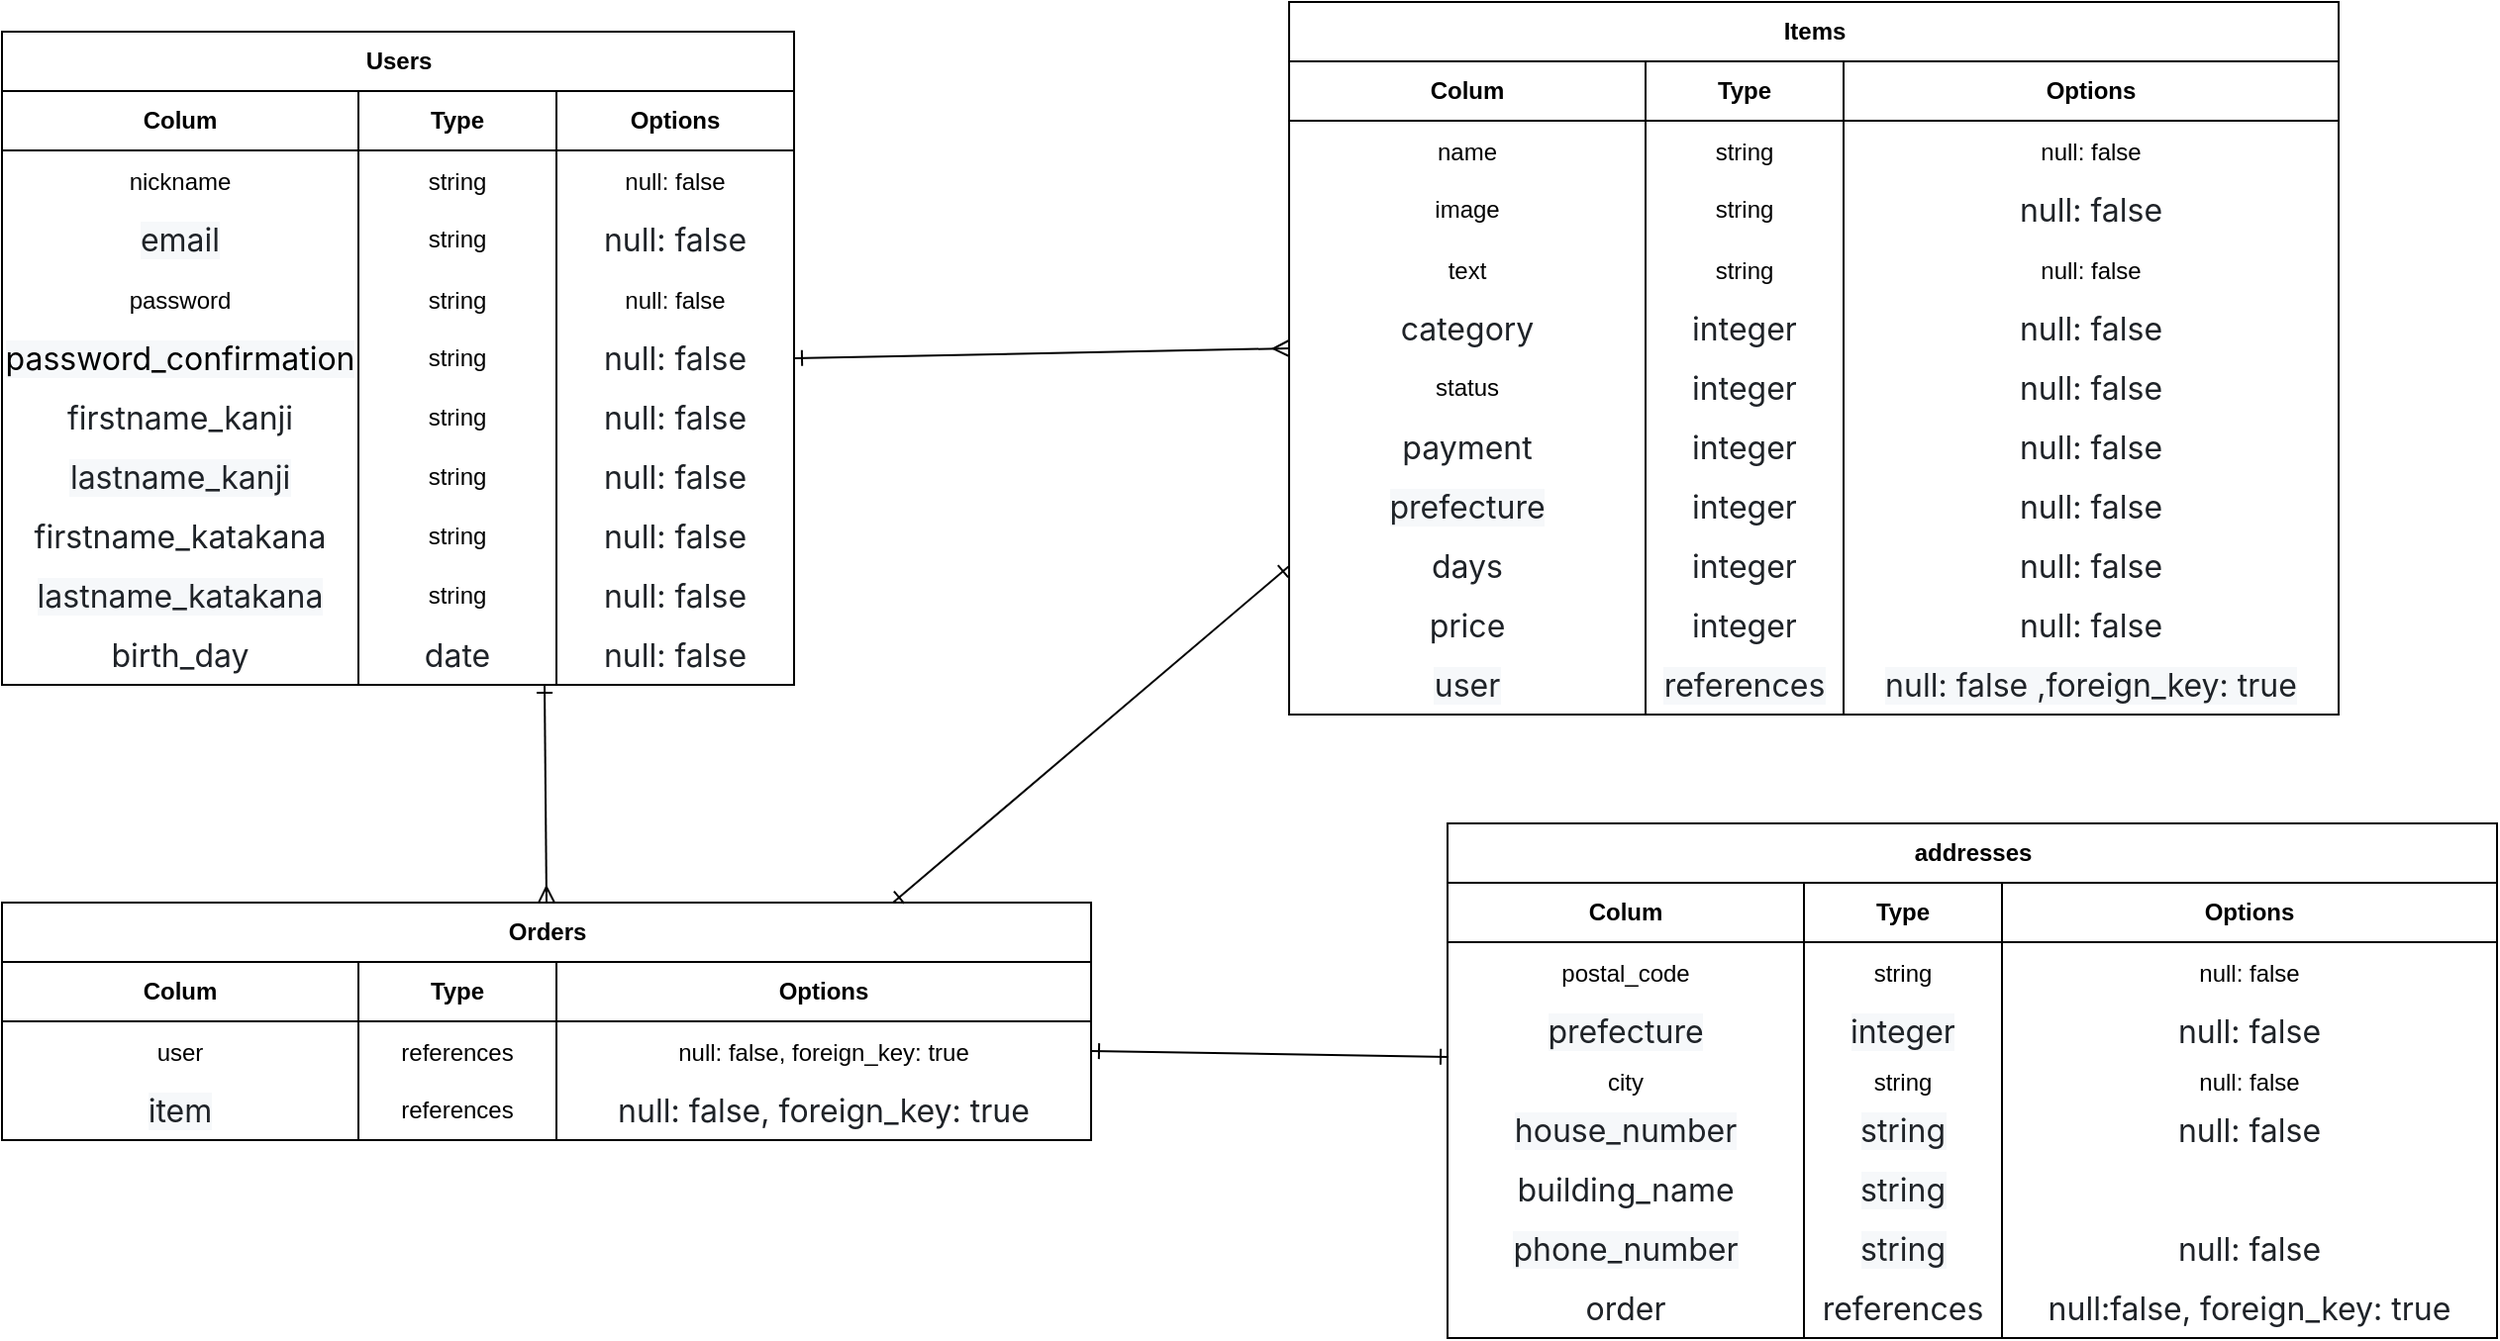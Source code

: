 <mxfile>
    <diagram id="Z1D1iuLMCV12i7JWYBGa" name="ページ1">
        <mxGraphModel dx="1209" dy="1080" grid="1" gridSize="10" guides="1" tooltips="1" connect="1" arrows="1" fold="1" page="1" pageScale="1" pageWidth="827" pageHeight="1169" math="0" shadow="0">
            <root>
                <mxCell id="0"/>
                <mxCell id="1" parent="0"/>
                <mxCell id="24" value="Items" style="shape=table;startSize=30;container=1;collapsible=1;childLayout=tableLayout;fixedRows=1;rowLines=0;fontStyle=1;align=center;resizeLast=1;html=1;" vertex="1" parent="1">
                    <mxGeometry x="700" y="45" width="530" height="360" as="geometry"/>
                </mxCell>
                <mxCell id="25" value="" style="shape=tableRow;horizontal=0;startSize=0;swimlaneHead=0;swimlaneBody=0;fillColor=none;collapsible=0;dropTarget=0;points=[[0,0.5],[1,0.5]];portConstraint=eastwest;top=0;left=0;right=0;bottom=1;" vertex="1" parent="24">
                    <mxGeometry y="30" width="530" height="30" as="geometry"/>
                </mxCell>
                <mxCell id="105" value="Colum" style="shape=partialRectangle;connectable=0;fillColor=none;top=0;left=0;bottom=0;right=0;fontStyle=1;overflow=hidden;whiteSpace=wrap;html=1;" vertex="1" parent="25">
                    <mxGeometry width="180" height="30" as="geometry">
                        <mxRectangle width="180" height="30" as="alternateBounds"/>
                    </mxGeometry>
                </mxCell>
                <mxCell id="68" value="Type" style="shape=partialRectangle;connectable=0;fillColor=none;top=0;left=0;bottom=0;right=0;fontStyle=1;overflow=hidden;whiteSpace=wrap;html=1;" vertex="1" parent="25">
                    <mxGeometry x="180" width="100" height="30" as="geometry">
                        <mxRectangle width="100" height="30" as="alternateBounds"/>
                    </mxGeometry>
                </mxCell>
                <mxCell id="26" value="Options" style="shape=partialRectangle;connectable=0;fillColor=none;top=0;left=0;bottom=0;right=0;fontStyle=1;overflow=hidden;whiteSpace=wrap;html=1;" vertex="1" parent="25">
                    <mxGeometry x="280" width="250" height="30" as="geometry">
                        <mxRectangle width="250" height="30" as="alternateBounds"/>
                    </mxGeometry>
                </mxCell>
                <mxCell id="57" value="" style="shape=tableRow;horizontal=0;startSize=0;swimlaneHead=0;swimlaneBody=0;fillColor=none;collapsible=0;dropTarget=0;points=[[0,0.5],[1,0.5]];portConstraint=eastwest;top=0;left=0;right=0;bottom=0;" vertex="1" parent="24">
                    <mxGeometry y="60" width="530" height="30" as="geometry"/>
                </mxCell>
                <mxCell id="106" value="name" style="shape=partialRectangle;connectable=0;fillColor=none;top=0;left=0;bottom=0;right=0;editable=1;overflow=hidden;" vertex="1" parent="57">
                    <mxGeometry width="180" height="30" as="geometry">
                        <mxRectangle width="180" height="30" as="alternateBounds"/>
                    </mxGeometry>
                </mxCell>
                <mxCell id="69" value="string" style="shape=partialRectangle;connectable=0;fillColor=none;top=0;left=0;bottom=0;right=0;editable=1;overflow=hidden;" vertex="1" parent="57">
                    <mxGeometry x="180" width="100" height="30" as="geometry">
                        <mxRectangle width="100" height="30" as="alternateBounds"/>
                    </mxGeometry>
                </mxCell>
                <mxCell id="58" value="null: false" style="shape=partialRectangle;connectable=0;fillColor=none;top=0;left=0;bottom=0;right=0;editable=1;overflow=hidden;" vertex="1" parent="57">
                    <mxGeometry x="280" width="250" height="30" as="geometry">
                        <mxRectangle width="250" height="30" as="alternateBounds"/>
                    </mxGeometry>
                </mxCell>
                <mxCell id="28" value="" style="shape=tableRow;horizontal=0;startSize=0;swimlaneHead=0;swimlaneBody=0;fillColor=none;collapsible=0;dropTarget=0;points=[[0,0.5],[1,0.5]];portConstraint=eastwest;top=0;left=0;right=0;bottom=0;" vertex="1" parent="24">
                    <mxGeometry y="90" width="530" height="30" as="geometry"/>
                </mxCell>
                <mxCell id="107" value="image" style="shape=partialRectangle;connectable=0;fillColor=none;top=0;left=0;bottom=0;right=0;editable=1;overflow=hidden;whiteSpace=wrap;html=1;" vertex="1" parent="28">
                    <mxGeometry width="180" height="30" as="geometry">
                        <mxRectangle width="180" height="30" as="alternateBounds"/>
                    </mxGeometry>
                </mxCell>
                <mxCell id="70" value="&lt;span style=&quot;color: rgb(0, 0, 0); text-wrap-mode: nowrap;&quot;&gt;string&lt;/span&gt;" style="shape=partialRectangle;connectable=0;fillColor=none;top=0;left=0;bottom=0;right=0;editable=1;overflow=hidden;whiteSpace=wrap;html=1;" vertex="1" parent="28">
                    <mxGeometry x="180" width="100" height="30" as="geometry">
                        <mxRectangle width="100" height="30" as="alternateBounds"/>
                    </mxGeometry>
                </mxCell>
                <mxCell id="29" value="&lt;span style=&quot;color: rgb(31, 35, 40); font-family: -apple-system, BlinkMacSystemFont, &amp;quot;Segoe UI&amp;quot;, &amp;quot;Noto Sans&amp;quot;, Helvetica, Arial, sans-serif, &amp;quot;Apple Color Emoji&amp;quot;, &amp;quot;Segoe UI Emoji&amp;quot;; font-size: 16px; text-align: start; background-color: rgb(255, 255, 255);&quot;&gt;null: false&lt;/span&gt;" style="shape=partialRectangle;connectable=0;fillColor=none;top=0;left=0;bottom=0;right=0;editable=1;overflow=hidden;whiteSpace=wrap;html=1;" vertex="1" parent="28">
                    <mxGeometry x="280" width="250" height="30" as="geometry">
                        <mxRectangle width="250" height="30" as="alternateBounds"/>
                    </mxGeometry>
                </mxCell>
                <mxCell id="37" value="" style="shape=tableRow;horizontal=0;startSize=0;swimlaneHead=0;swimlaneBody=0;fillColor=none;collapsible=0;dropTarget=0;points=[[0,0.5],[1,0.5]];portConstraint=eastwest;top=0;left=0;right=0;bottom=0;" vertex="1" parent="24">
                    <mxGeometry y="120" width="530" height="30" as="geometry"/>
                </mxCell>
                <mxCell id="108" value="text" style="shape=partialRectangle;connectable=0;fillColor=none;top=0;left=0;bottom=0;right=0;editable=1;overflow=hidden;" vertex="1" parent="37">
                    <mxGeometry width="180" height="30" as="geometry">
                        <mxRectangle width="180" height="30" as="alternateBounds"/>
                    </mxGeometry>
                </mxCell>
                <mxCell id="71" value="string" style="shape=partialRectangle;connectable=0;fillColor=none;top=0;left=0;bottom=0;right=0;editable=1;overflow=hidden;" vertex="1" parent="37">
                    <mxGeometry x="180" width="100" height="30" as="geometry">
                        <mxRectangle width="100" height="30" as="alternateBounds"/>
                    </mxGeometry>
                </mxCell>
                <mxCell id="38" value="null: false" style="shape=partialRectangle;connectable=0;fillColor=none;top=0;left=0;bottom=0;right=0;editable=1;overflow=hidden;" vertex="1" parent="37">
                    <mxGeometry x="280" width="250" height="30" as="geometry">
                        <mxRectangle width="250" height="30" as="alternateBounds"/>
                    </mxGeometry>
                </mxCell>
                <mxCell id="31" value="" style="shape=tableRow;horizontal=0;startSize=0;swimlaneHead=0;swimlaneBody=0;fillColor=none;collapsible=0;dropTarget=0;points=[[0,0.5],[1,0.5]];portConstraint=eastwest;top=0;left=0;right=0;bottom=0;" vertex="1" parent="24">
                    <mxGeometry y="150" width="530" height="30" as="geometry"/>
                </mxCell>
                <mxCell id="109" value="&lt;span style=&quot;color: rgb(31, 35, 40); font-family: -apple-system, BlinkMacSystemFont, &amp;quot;Segoe UI&amp;quot;, &amp;quot;Noto Sans&amp;quot;, Helvetica, Arial, sans-serif, &amp;quot;Apple Color Emoji&amp;quot;, &amp;quot;Segoe UI Emoji&amp;quot;; font-size: 16px; text-align: start; background-color: rgb(255, 255, 255);&quot;&gt;category&lt;/span&gt;" style="shape=partialRectangle;connectable=0;fillColor=none;top=0;left=0;bottom=0;right=0;editable=1;overflow=hidden;whiteSpace=wrap;html=1;" vertex="1" parent="31">
                    <mxGeometry width="180" height="30" as="geometry">
                        <mxRectangle width="180" height="30" as="alternateBounds"/>
                    </mxGeometry>
                </mxCell>
                <mxCell id="72" value="&lt;span style=&quot;color: rgb(31, 35, 40); font-family: -apple-system, BlinkMacSystemFont, &amp;quot;Segoe UI&amp;quot;, &amp;quot;Noto Sans&amp;quot;, Helvetica, Arial, sans-serif, &amp;quot;Apple Color Emoji&amp;quot;, &amp;quot;Segoe UI Emoji&amp;quot;; font-size: 16px; text-align: start; background-color: rgb(255, 255, 255);&quot;&gt;integer&lt;/span&gt;" style="shape=partialRectangle;connectable=0;fillColor=none;top=0;left=0;bottom=0;right=0;editable=1;overflow=hidden;whiteSpace=wrap;html=1;" vertex="1" parent="31">
                    <mxGeometry x="180" width="100" height="30" as="geometry">
                        <mxRectangle width="100" height="30" as="alternateBounds"/>
                    </mxGeometry>
                </mxCell>
                <mxCell id="32" value="&lt;span style=&quot;color: rgb(31, 35, 40); font-family: -apple-system, BlinkMacSystemFont, &amp;quot;Segoe UI&amp;quot;, &amp;quot;Noto Sans&amp;quot;, Helvetica, Arial, sans-serif, &amp;quot;Apple Color Emoji&amp;quot;, &amp;quot;Segoe UI Emoji&amp;quot;; font-size: 16px; text-align: start; background-color: rgb(255, 255, 255);&quot;&gt;null: false&lt;/span&gt;" style="shape=partialRectangle;connectable=0;fillColor=none;top=0;left=0;bottom=0;right=0;editable=1;overflow=hidden;whiteSpace=wrap;html=1;" vertex="1" parent="31">
                    <mxGeometry x="280" width="250" height="30" as="geometry">
                        <mxRectangle width="250" height="30" as="alternateBounds"/>
                    </mxGeometry>
                </mxCell>
                <mxCell id="34" value="" style="shape=tableRow;horizontal=0;startSize=0;swimlaneHead=0;swimlaneBody=0;fillColor=none;collapsible=0;dropTarget=0;points=[[0,0.5],[1,0.5]];portConstraint=eastwest;top=0;left=0;right=0;bottom=0;" vertex="1" parent="24">
                    <mxGeometry y="180" width="530" height="30" as="geometry"/>
                </mxCell>
                <mxCell id="110" value="status" style="shape=partialRectangle;connectable=0;fillColor=none;top=0;left=0;bottom=0;right=0;editable=1;overflow=hidden;whiteSpace=wrap;html=1;" vertex="1" parent="34">
                    <mxGeometry width="180" height="30" as="geometry">
                        <mxRectangle width="180" height="30" as="alternateBounds"/>
                    </mxGeometry>
                </mxCell>
                <mxCell id="73" value="&lt;span style=&quot;color: rgb(31, 35, 40); font-family: -apple-system, BlinkMacSystemFont, &amp;quot;Segoe UI&amp;quot;, &amp;quot;Noto Sans&amp;quot;, Helvetica, Arial, sans-serif, &amp;quot;Apple Color Emoji&amp;quot;, &amp;quot;Segoe UI Emoji&amp;quot;; font-size: 16px; text-align: start; background-color: rgb(255, 255, 255);&quot;&gt;integer&lt;/span&gt;" style="shape=partialRectangle;connectable=0;fillColor=none;top=0;left=0;bottom=0;right=0;editable=1;overflow=hidden;whiteSpace=wrap;html=1;" vertex="1" parent="34">
                    <mxGeometry x="180" width="100" height="30" as="geometry">
                        <mxRectangle width="100" height="30" as="alternateBounds"/>
                    </mxGeometry>
                </mxCell>
                <mxCell id="35" value="&lt;span style=&quot;color: rgb(31, 35, 40); font-family: -apple-system, BlinkMacSystemFont, &amp;quot;Segoe UI&amp;quot;, &amp;quot;Noto Sans&amp;quot;, Helvetica, Arial, sans-serif, &amp;quot;Apple Color Emoji&amp;quot;, &amp;quot;Segoe UI Emoji&amp;quot;; font-size: 16px; text-align: start; background-color: rgb(255, 255, 255);&quot;&gt;null: false&lt;/span&gt;" style="shape=partialRectangle;connectable=0;fillColor=none;top=0;left=0;bottom=0;right=0;editable=1;overflow=hidden;whiteSpace=wrap;html=1;" vertex="1" parent="34">
                    <mxGeometry x="280" width="250" height="30" as="geometry">
                        <mxRectangle width="250" height="30" as="alternateBounds"/>
                    </mxGeometry>
                </mxCell>
                <mxCell id="137" style="shape=tableRow;horizontal=0;startSize=0;swimlaneHead=0;swimlaneBody=0;fillColor=none;collapsible=0;dropTarget=0;points=[[0,0.5],[1,0.5]];portConstraint=eastwest;top=0;left=0;right=0;bottom=0;" vertex="1" parent="24">
                    <mxGeometry y="210" width="530" height="30" as="geometry"/>
                </mxCell>
                <mxCell id="138" value="&lt;span style=&quot;color: rgb(31, 35, 40); font-family: -apple-system, BlinkMacSystemFont, &amp;quot;Segoe UI&amp;quot;, &amp;quot;Noto Sans&amp;quot;, Helvetica, Arial, sans-serif, &amp;quot;Apple Color Emoji&amp;quot;, &amp;quot;Segoe UI Emoji&amp;quot;; font-size: 16px; text-align: start; background-color: rgb(255, 255, 255);&quot;&gt;payment&lt;/span&gt;" style="shape=partialRectangle;connectable=0;fillColor=none;top=0;left=0;bottom=0;right=0;editable=1;overflow=hidden;whiteSpace=wrap;html=1;" vertex="1" parent="137">
                    <mxGeometry width="180" height="30" as="geometry">
                        <mxRectangle width="180" height="30" as="alternateBounds"/>
                    </mxGeometry>
                </mxCell>
                <mxCell id="139" value="&lt;span style=&quot;color: rgb(31, 35, 40); font-family: -apple-system, BlinkMacSystemFont, &amp;quot;Segoe UI&amp;quot;, &amp;quot;Noto Sans&amp;quot;, Helvetica, Arial, sans-serif, &amp;quot;Apple Color Emoji&amp;quot;, &amp;quot;Segoe UI Emoji&amp;quot;; font-size: 16px; text-align: start; background-color: rgb(255, 255, 255);&quot;&gt;integer&lt;/span&gt;" style="shape=partialRectangle;connectable=0;fillColor=none;top=0;left=0;bottom=0;right=0;editable=1;overflow=hidden;whiteSpace=wrap;html=1;" vertex="1" parent="137">
                    <mxGeometry x="180" width="100" height="30" as="geometry">
                        <mxRectangle width="100" height="30" as="alternateBounds"/>
                    </mxGeometry>
                </mxCell>
                <mxCell id="140" value="&lt;span style=&quot;color: rgb(31, 35, 40); font-family: -apple-system, BlinkMacSystemFont, &amp;quot;Segoe UI&amp;quot;, &amp;quot;Noto Sans&amp;quot;, Helvetica, Arial, sans-serif, &amp;quot;Apple Color Emoji&amp;quot;, &amp;quot;Segoe UI Emoji&amp;quot;; font-size: 16px; text-align: start; background-color: rgb(255, 255, 255);&quot;&gt;null: false&lt;/span&gt;" style="shape=partialRectangle;connectable=0;fillColor=none;top=0;left=0;bottom=0;right=0;editable=1;overflow=hidden;whiteSpace=wrap;html=1;" vertex="1" parent="137">
                    <mxGeometry x="280" width="250" height="30" as="geometry">
                        <mxRectangle width="250" height="30" as="alternateBounds"/>
                    </mxGeometry>
                </mxCell>
                <mxCell id="141" style="shape=tableRow;horizontal=0;startSize=0;swimlaneHead=0;swimlaneBody=0;fillColor=none;collapsible=0;dropTarget=0;points=[[0,0.5],[1,0.5]];portConstraint=eastwest;top=0;left=0;right=0;bottom=0;" vertex="1" parent="24">
                    <mxGeometry y="240" width="530" height="30" as="geometry"/>
                </mxCell>
                <mxCell id="142" value="&lt;span style=&quot;color: rgb(31, 35, 40); font-family: -apple-system, BlinkMacSystemFont, &amp;quot;Segoe UI&amp;quot;, &amp;quot;Noto Sans&amp;quot;, Helvetica, Arial, sans-serif, &amp;quot;Apple Color Emoji&amp;quot;, &amp;quot;Segoe UI Emoji&amp;quot;; font-size: 16px; text-align: start; background-color: rgb(246, 248, 250);&quot;&gt;prefecture&lt;/span&gt;" style="shape=partialRectangle;connectable=0;fillColor=none;top=0;left=0;bottom=0;right=0;editable=1;overflow=hidden;whiteSpace=wrap;html=1;" vertex="1" parent="141">
                    <mxGeometry width="180" height="30" as="geometry">
                        <mxRectangle width="180" height="30" as="alternateBounds"/>
                    </mxGeometry>
                </mxCell>
                <mxCell id="143" value="&lt;span style=&quot;color: rgb(31, 35, 40); font-family: -apple-system, BlinkMacSystemFont, &amp;quot;Segoe UI&amp;quot;, &amp;quot;Noto Sans&amp;quot;, Helvetica, Arial, sans-serif, &amp;quot;Apple Color Emoji&amp;quot;, &amp;quot;Segoe UI Emoji&amp;quot;; font-size: 16px; text-align: start; background-color: rgb(255, 255, 255);&quot;&gt;integer&lt;/span&gt;" style="shape=partialRectangle;connectable=0;fillColor=none;top=0;left=0;bottom=0;right=0;editable=1;overflow=hidden;whiteSpace=wrap;html=1;" vertex="1" parent="141">
                    <mxGeometry x="180" width="100" height="30" as="geometry">
                        <mxRectangle width="100" height="30" as="alternateBounds"/>
                    </mxGeometry>
                </mxCell>
                <mxCell id="144" value="&lt;span style=&quot;color: rgb(31, 35, 40); font-family: -apple-system, BlinkMacSystemFont, &amp;quot;Segoe UI&amp;quot;, &amp;quot;Noto Sans&amp;quot;, Helvetica, Arial, sans-serif, &amp;quot;Apple Color Emoji&amp;quot;, &amp;quot;Segoe UI Emoji&amp;quot;; font-size: 16px; text-align: start; background-color: rgb(255, 255, 255);&quot;&gt;null: false&lt;/span&gt;" style="shape=partialRectangle;connectable=0;fillColor=none;top=0;left=0;bottom=0;right=0;editable=1;overflow=hidden;whiteSpace=wrap;html=1;" vertex="1" parent="141">
                    <mxGeometry x="280" width="250" height="30" as="geometry">
                        <mxRectangle width="250" height="30" as="alternateBounds"/>
                    </mxGeometry>
                </mxCell>
                <mxCell id="145" style="shape=tableRow;horizontal=0;startSize=0;swimlaneHead=0;swimlaneBody=0;fillColor=none;collapsible=0;dropTarget=0;points=[[0,0.5],[1,0.5]];portConstraint=eastwest;top=0;left=0;right=0;bottom=0;" vertex="1" parent="24">
                    <mxGeometry y="270" width="530" height="30" as="geometry"/>
                </mxCell>
                <mxCell id="146" value="&lt;span style=&quot;color: rgb(31, 35, 40); font-family: -apple-system, BlinkMacSystemFont, &amp;quot;Segoe UI&amp;quot;, &amp;quot;Noto Sans&amp;quot;, Helvetica, Arial, sans-serif, &amp;quot;Apple Color Emoji&amp;quot;, &amp;quot;Segoe UI Emoji&amp;quot;; font-size: 16px; text-align: start; background-color: rgb(255, 255, 255);&quot;&gt;days&lt;/span&gt;" style="shape=partialRectangle;connectable=0;fillColor=none;top=0;left=0;bottom=0;right=0;editable=1;overflow=hidden;whiteSpace=wrap;html=1;" vertex="1" parent="145">
                    <mxGeometry width="180" height="30" as="geometry">
                        <mxRectangle width="180" height="30" as="alternateBounds"/>
                    </mxGeometry>
                </mxCell>
                <mxCell id="147" value="&lt;span style=&quot;color: rgb(31, 35, 40); font-family: -apple-system, BlinkMacSystemFont, &amp;quot;Segoe UI&amp;quot;, &amp;quot;Noto Sans&amp;quot;, Helvetica, Arial, sans-serif, &amp;quot;Apple Color Emoji&amp;quot;, &amp;quot;Segoe UI Emoji&amp;quot;; font-size: 16px; text-align: start; background-color: rgb(255, 255, 255);&quot;&gt;integer&lt;/span&gt;" style="shape=partialRectangle;connectable=0;fillColor=none;top=0;left=0;bottom=0;right=0;editable=1;overflow=hidden;whiteSpace=wrap;html=1;" vertex="1" parent="145">
                    <mxGeometry x="180" width="100" height="30" as="geometry">
                        <mxRectangle width="100" height="30" as="alternateBounds"/>
                    </mxGeometry>
                </mxCell>
                <mxCell id="148" value="&lt;span style=&quot;color: rgb(31, 35, 40); font-family: -apple-system, BlinkMacSystemFont, &amp;quot;Segoe UI&amp;quot;, &amp;quot;Noto Sans&amp;quot;, Helvetica, Arial, sans-serif, &amp;quot;Apple Color Emoji&amp;quot;, &amp;quot;Segoe UI Emoji&amp;quot;; font-size: 16px; text-align: start; background-color: rgb(255, 255, 255);&quot;&gt;null: false&lt;/span&gt;" style="shape=partialRectangle;connectable=0;fillColor=none;top=0;left=0;bottom=0;right=0;editable=1;overflow=hidden;whiteSpace=wrap;html=1;" vertex="1" parent="145">
                    <mxGeometry x="280" width="250" height="30" as="geometry">
                        <mxRectangle width="250" height="30" as="alternateBounds"/>
                    </mxGeometry>
                </mxCell>
                <mxCell id="149" style="shape=tableRow;horizontal=0;startSize=0;swimlaneHead=0;swimlaneBody=0;fillColor=none;collapsible=0;dropTarget=0;points=[[0,0.5],[1,0.5]];portConstraint=eastwest;top=0;left=0;right=0;bottom=0;" vertex="1" parent="24">
                    <mxGeometry y="300" width="530" height="30" as="geometry"/>
                </mxCell>
                <mxCell id="150" value="&lt;span style=&quot;color: rgb(31, 35, 40); font-family: -apple-system, BlinkMacSystemFont, &amp;quot;Segoe UI&amp;quot;, &amp;quot;Noto Sans&amp;quot;, Helvetica, Arial, sans-serif, &amp;quot;Apple Color Emoji&amp;quot;, &amp;quot;Segoe UI Emoji&amp;quot;; font-size: 16px; text-align: start; background-color: rgb(255, 255, 255);&quot;&gt;price&lt;/span&gt;" style="shape=partialRectangle;connectable=0;fillColor=none;top=0;left=0;bottom=0;right=0;editable=1;overflow=hidden;whiteSpace=wrap;html=1;" vertex="1" parent="149">
                    <mxGeometry width="180" height="30" as="geometry">
                        <mxRectangle width="180" height="30" as="alternateBounds"/>
                    </mxGeometry>
                </mxCell>
                <mxCell id="151" value="&lt;span style=&quot;color: rgb(31, 35, 40); font-family: -apple-system, BlinkMacSystemFont, &amp;quot;Segoe UI&amp;quot;, &amp;quot;Noto Sans&amp;quot;, Helvetica, Arial, sans-serif, &amp;quot;Apple Color Emoji&amp;quot;, &amp;quot;Segoe UI Emoji&amp;quot;; font-size: 16px; text-align: start; background-color: rgb(255, 255, 255);&quot;&gt;integer&lt;/span&gt;" style="shape=partialRectangle;connectable=0;fillColor=none;top=0;left=0;bottom=0;right=0;editable=1;overflow=hidden;whiteSpace=wrap;html=1;" vertex="1" parent="149">
                    <mxGeometry x="180" width="100" height="30" as="geometry">
                        <mxRectangle width="100" height="30" as="alternateBounds"/>
                    </mxGeometry>
                </mxCell>
                <mxCell id="152" value="&lt;span style=&quot;color: rgb(31, 35, 40); font-family: -apple-system, BlinkMacSystemFont, &amp;quot;Segoe UI&amp;quot;, &amp;quot;Noto Sans&amp;quot;, Helvetica, Arial, sans-serif, &amp;quot;Apple Color Emoji&amp;quot;, &amp;quot;Segoe UI Emoji&amp;quot;; font-size: 16px; text-align: start; background-color: rgb(255, 255, 255);&quot;&gt;null: false&lt;/span&gt;" style="shape=partialRectangle;connectable=0;fillColor=none;top=0;left=0;bottom=0;right=0;editable=1;overflow=hidden;whiteSpace=wrap;html=1;" vertex="1" parent="149">
                    <mxGeometry x="280" width="250" height="30" as="geometry">
                        <mxRectangle width="250" height="30" as="alternateBounds"/>
                    </mxGeometry>
                </mxCell>
                <mxCell id="200" style="shape=tableRow;horizontal=0;startSize=0;swimlaneHead=0;swimlaneBody=0;fillColor=none;collapsible=0;dropTarget=0;points=[[0,0.5],[1,0.5]];portConstraint=eastwest;top=0;left=0;right=0;bottom=0;" vertex="1" parent="24">
                    <mxGeometry y="330" width="530" height="30" as="geometry"/>
                </mxCell>
                <mxCell id="201" value="&lt;span style=&quot;color: rgb(31, 35, 40); font-family: -apple-system, BlinkMacSystemFont, &amp;quot;Segoe UI&amp;quot;, &amp;quot;Noto Sans&amp;quot;, Helvetica, Arial, sans-serif, &amp;quot;Apple Color Emoji&amp;quot;, &amp;quot;Segoe UI Emoji&amp;quot;; font-size: 16px; text-align: start; background-color: rgb(246, 248, 250);&quot;&gt;user&lt;/span&gt;" style="shape=partialRectangle;connectable=0;fillColor=none;top=0;left=0;bottom=0;right=0;editable=1;overflow=hidden;whiteSpace=wrap;html=1;" vertex="1" parent="200">
                    <mxGeometry width="180" height="30" as="geometry">
                        <mxRectangle width="180" height="30" as="alternateBounds"/>
                    </mxGeometry>
                </mxCell>
                <mxCell id="202" value="&lt;span style=&quot;color: rgb(31, 35, 40); font-family: -apple-system, BlinkMacSystemFont, &amp;quot;Segoe UI&amp;quot;, &amp;quot;Noto Sans&amp;quot;, Helvetica, Arial, sans-serif, &amp;quot;Apple Color Emoji&amp;quot;, &amp;quot;Segoe UI Emoji&amp;quot;; font-size: 16px; text-align: start; background-color: rgb(246, 248, 250);&quot;&gt;references&lt;/span&gt;" style="shape=partialRectangle;connectable=0;fillColor=none;top=0;left=0;bottom=0;right=0;editable=1;overflow=hidden;whiteSpace=wrap;html=1;" vertex="1" parent="200">
                    <mxGeometry x="180" width="100" height="30" as="geometry">
                        <mxRectangle width="100" height="30" as="alternateBounds"/>
                    </mxGeometry>
                </mxCell>
                <mxCell id="203" value="&lt;span style=&quot;color: rgb(31, 35, 40); font-family: -apple-system, BlinkMacSystemFont, &amp;quot;Segoe UI&amp;quot;, &amp;quot;Noto Sans&amp;quot;, Helvetica, Arial, sans-serif, &amp;quot;Apple Color Emoji&amp;quot;, &amp;quot;Segoe UI Emoji&amp;quot;; font-size: 16px; text-align: start; background-color: rgb(246, 248, 250);&quot;&gt;null: false ,foreign_key: true&lt;/span&gt;" style="shape=partialRectangle;connectable=0;fillColor=none;top=0;left=0;bottom=0;right=0;editable=1;overflow=hidden;whiteSpace=wrap;html=1;" vertex="1" parent="200">
                    <mxGeometry x="280" width="250" height="30" as="geometry">
                        <mxRectangle width="250" height="30" as="alternateBounds"/>
                    </mxGeometry>
                </mxCell>
                <mxCell id="154" value="Users" style="shape=table;startSize=30;container=1;collapsible=1;childLayout=tableLayout;fixedRows=1;rowLines=0;fontStyle=1;align=center;resizeLast=1;html=1;" vertex="1" parent="1">
                    <mxGeometry x="50" y="60" width="400" height="330" as="geometry"/>
                </mxCell>
                <mxCell id="155" value="" style="shape=tableRow;horizontal=0;startSize=0;swimlaneHead=0;swimlaneBody=0;fillColor=none;collapsible=0;dropTarget=0;points=[[0,0.5],[1,0.5]];portConstraint=eastwest;top=0;left=0;right=0;bottom=1;" vertex="1" parent="154">
                    <mxGeometry y="30" width="400" height="30" as="geometry"/>
                </mxCell>
                <mxCell id="156" value="Colum" style="shape=partialRectangle;connectable=0;fillColor=none;top=0;left=0;bottom=0;right=0;fontStyle=1;overflow=hidden;whiteSpace=wrap;html=1;" vertex="1" parent="155">
                    <mxGeometry width="180" height="30" as="geometry">
                        <mxRectangle width="180" height="30" as="alternateBounds"/>
                    </mxGeometry>
                </mxCell>
                <mxCell id="157" value="Type" style="shape=partialRectangle;connectable=0;fillColor=none;top=0;left=0;bottom=0;right=0;fontStyle=1;overflow=hidden;whiteSpace=wrap;html=1;" vertex="1" parent="155">
                    <mxGeometry x="180" width="100" height="30" as="geometry">
                        <mxRectangle width="100" height="30" as="alternateBounds"/>
                    </mxGeometry>
                </mxCell>
                <mxCell id="158" value="Options" style="shape=partialRectangle;connectable=0;fillColor=none;top=0;left=0;bottom=0;right=0;fontStyle=1;overflow=hidden;whiteSpace=wrap;html=1;" vertex="1" parent="155">
                    <mxGeometry x="280" width="120" height="30" as="geometry">
                        <mxRectangle width="120" height="30" as="alternateBounds"/>
                    </mxGeometry>
                </mxCell>
                <mxCell id="159" value="" style="shape=tableRow;horizontal=0;startSize=0;swimlaneHead=0;swimlaneBody=0;fillColor=none;collapsible=0;dropTarget=0;points=[[0,0.5],[1,0.5]];portConstraint=eastwest;top=0;left=0;right=0;bottom=0;" vertex="1" parent="154">
                    <mxGeometry y="60" width="400" height="30" as="geometry"/>
                </mxCell>
                <mxCell id="160" value="nickname" style="shape=partialRectangle;connectable=0;fillColor=none;top=0;left=0;bottom=0;right=0;editable=1;overflow=hidden;" vertex="1" parent="159">
                    <mxGeometry width="180" height="30" as="geometry">
                        <mxRectangle width="180" height="30" as="alternateBounds"/>
                    </mxGeometry>
                </mxCell>
                <mxCell id="161" value="string" style="shape=partialRectangle;connectable=0;fillColor=none;top=0;left=0;bottom=0;right=0;editable=1;overflow=hidden;" vertex="1" parent="159">
                    <mxGeometry x="180" width="100" height="30" as="geometry">
                        <mxRectangle width="100" height="30" as="alternateBounds"/>
                    </mxGeometry>
                </mxCell>
                <mxCell id="162" value="null: false" style="shape=partialRectangle;connectable=0;fillColor=none;top=0;left=0;bottom=0;right=0;editable=1;overflow=hidden;" vertex="1" parent="159">
                    <mxGeometry x="280" width="120" height="30" as="geometry">
                        <mxRectangle width="120" height="30" as="alternateBounds"/>
                    </mxGeometry>
                </mxCell>
                <mxCell id="163" value="" style="shape=tableRow;horizontal=0;startSize=0;swimlaneHead=0;swimlaneBody=0;fillColor=none;collapsible=0;dropTarget=0;points=[[0,0.5],[1,0.5]];portConstraint=eastwest;top=0;left=0;right=0;bottom=0;" vertex="1" parent="154">
                    <mxGeometry y="90" width="400" height="30" as="geometry"/>
                </mxCell>
                <mxCell id="164" value="&lt;span style=&quot;color: rgb(31, 35, 40); font-family: -apple-system, BlinkMacSystemFont, &amp;quot;Segoe UI&amp;quot;, &amp;quot;Noto Sans&amp;quot;, Helvetica, Arial, sans-serif, &amp;quot;Apple Color Emoji&amp;quot;, &amp;quot;Segoe UI Emoji&amp;quot;; font-size: 16px; text-align: start; background-color: rgb(246, 248, 250);&quot;&gt;email&lt;/span&gt;" style="shape=partialRectangle;connectable=0;fillColor=none;top=0;left=0;bottom=0;right=0;editable=1;overflow=hidden;whiteSpace=wrap;html=1;" vertex="1" parent="163">
                    <mxGeometry width="180" height="30" as="geometry">
                        <mxRectangle width="180" height="30" as="alternateBounds"/>
                    </mxGeometry>
                </mxCell>
                <mxCell id="165" value="&lt;span style=&quot;color: rgb(0, 0, 0); text-wrap-mode: nowrap;&quot;&gt;string&lt;/span&gt;" style="shape=partialRectangle;connectable=0;fillColor=none;top=0;left=0;bottom=0;right=0;editable=1;overflow=hidden;whiteSpace=wrap;html=1;" vertex="1" parent="163">
                    <mxGeometry x="180" width="100" height="30" as="geometry">
                        <mxRectangle width="100" height="30" as="alternateBounds"/>
                    </mxGeometry>
                </mxCell>
                <mxCell id="166" value="&lt;span style=&quot;color: rgb(31, 35, 40); font-family: -apple-system, BlinkMacSystemFont, &amp;quot;Segoe UI&amp;quot;, &amp;quot;Noto Sans&amp;quot;, Helvetica, Arial, sans-serif, &amp;quot;Apple Color Emoji&amp;quot;, &amp;quot;Segoe UI Emoji&amp;quot;; font-size: 16px; text-align: start; background-color: rgb(255, 255, 255);&quot;&gt;null: false&lt;/span&gt;" style="shape=partialRectangle;connectable=0;fillColor=none;top=0;left=0;bottom=0;right=0;editable=1;overflow=hidden;whiteSpace=wrap;html=1;" vertex="1" parent="163">
                    <mxGeometry x="280" width="120" height="30" as="geometry">
                        <mxRectangle width="120" height="30" as="alternateBounds"/>
                    </mxGeometry>
                </mxCell>
                <mxCell id="167" value="" style="shape=tableRow;horizontal=0;startSize=0;swimlaneHead=0;swimlaneBody=0;fillColor=none;collapsible=0;dropTarget=0;points=[[0,0.5],[1,0.5]];portConstraint=eastwest;top=0;left=0;right=0;bottom=0;" vertex="1" parent="154">
                    <mxGeometry y="120" width="400" height="30" as="geometry"/>
                </mxCell>
                <mxCell id="168" value="password" style="shape=partialRectangle;connectable=0;fillColor=none;top=0;left=0;bottom=0;right=0;editable=1;overflow=hidden;" vertex="1" parent="167">
                    <mxGeometry width="180" height="30" as="geometry">
                        <mxRectangle width="180" height="30" as="alternateBounds"/>
                    </mxGeometry>
                </mxCell>
                <mxCell id="169" value="string" style="shape=partialRectangle;connectable=0;fillColor=none;top=0;left=0;bottom=0;right=0;editable=1;overflow=hidden;" vertex="1" parent="167">
                    <mxGeometry x="180" width="100" height="30" as="geometry">
                        <mxRectangle width="100" height="30" as="alternateBounds"/>
                    </mxGeometry>
                </mxCell>
                <mxCell id="170" value="null: false" style="shape=partialRectangle;connectable=0;fillColor=none;top=0;left=0;bottom=0;right=0;editable=1;overflow=hidden;" vertex="1" parent="167">
                    <mxGeometry x="280" width="120" height="30" as="geometry">
                        <mxRectangle width="120" height="30" as="alternateBounds"/>
                    </mxGeometry>
                </mxCell>
                <mxCell id="171" value="" style="shape=tableRow;horizontal=0;startSize=0;swimlaneHead=0;swimlaneBody=0;fillColor=none;collapsible=0;dropTarget=0;points=[[0,0.5],[1,0.5]];portConstraint=eastwest;top=0;left=0;right=0;bottom=0;" vertex="1" parent="154">
                    <mxGeometry y="150" width="400" height="30" as="geometry"/>
                </mxCell>
                <mxCell id="172" value="&lt;div&gt;&lt;span style=&quot;background-color: light-dark(rgb(246, 248, 250), rgb(23, 25, 27)); font-family: -apple-system, BlinkMacSystemFont, &amp;quot;Segoe UI&amp;quot;, &amp;quot;Noto Sans&amp;quot;, Helvetica, Arial, sans-serif, &amp;quot;Apple Color Emoji&amp;quot;, &amp;quot;Segoe UI Emoji&amp;quot;; font-size: 16px; text-align: start;&quot;&gt;password_confirmation&lt;/span&gt;&lt;/div&gt;" style="shape=partialRectangle;connectable=0;fillColor=none;top=0;left=0;bottom=0;right=0;editable=1;overflow=hidden;whiteSpace=wrap;html=1;" vertex="1" parent="171">
                    <mxGeometry width="180" height="30" as="geometry">
                        <mxRectangle width="180" height="30" as="alternateBounds"/>
                    </mxGeometry>
                </mxCell>
                <mxCell id="173" value="&lt;span style=&quot;color: rgb(0, 0, 0); text-wrap-mode: nowrap;&quot;&gt;string&lt;/span&gt;" style="shape=partialRectangle;connectable=0;fillColor=none;top=0;left=0;bottom=0;right=0;editable=1;overflow=hidden;whiteSpace=wrap;html=1;" vertex="1" parent="171">
                    <mxGeometry x="180" width="100" height="30" as="geometry">
                        <mxRectangle width="100" height="30" as="alternateBounds"/>
                    </mxGeometry>
                </mxCell>
                <mxCell id="174" value="&lt;span style=&quot;color: rgb(31, 35, 40); font-family: -apple-system, BlinkMacSystemFont, &amp;quot;Segoe UI&amp;quot;, &amp;quot;Noto Sans&amp;quot;, Helvetica, Arial, sans-serif, &amp;quot;Apple Color Emoji&amp;quot;, &amp;quot;Segoe UI Emoji&amp;quot;; font-size: 16px; text-align: start; background-color: rgb(255, 255, 255);&quot;&gt;null: false&lt;/span&gt;" style="shape=partialRectangle;connectable=0;fillColor=none;top=0;left=0;bottom=0;right=0;editable=1;overflow=hidden;whiteSpace=wrap;html=1;" vertex="1" parent="171">
                    <mxGeometry x="280" width="120" height="30" as="geometry">
                        <mxRectangle width="120" height="30" as="alternateBounds"/>
                    </mxGeometry>
                </mxCell>
                <mxCell id="175" value="" style="shape=tableRow;horizontal=0;startSize=0;swimlaneHead=0;swimlaneBody=0;fillColor=none;collapsible=0;dropTarget=0;points=[[0,0.5],[1,0.5]];portConstraint=eastwest;top=0;left=0;right=0;bottom=0;" vertex="1" parent="154">
                    <mxGeometry y="180" width="400" height="30" as="geometry"/>
                </mxCell>
                <mxCell id="176" value="&lt;span style=&quot;color: rgb(31, 35, 40); font-family: -apple-system, BlinkMacSystemFont, &amp;quot;Segoe UI&amp;quot;, &amp;quot;Noto Sans&amp;quot;, Helvetica, Arial, sans-serif, &amp;quot;Apple Color Emoji&amp;quot;, &amp;quot;Segoe UI Emoji&amp;quot;; font-size: 16px; text-align: start; background-color: rgb(255, 255, 255);&quot;&gt;firstname_kanji&lt;/span&gt;" style="shape=partialRectangle;connectable=0;fillColor=none;top=0;left=0;bottom=0;right=0;editable=1;overflow=hidden;whiteSpace=wrap;html=1;" vertex="1" parent="175">
                    <mxGeometry width="180" height="30" as="geometry">
                        <mxRectangle width="180" height="30" as="alternateBounds"/>
                    </mxGeometry>
                </mxCell>
                <mxCell id="177" value="&lt;span style=&quot;color: rgb(0, 0, 0); text-wrap-mode: nowrap;&quot;&gt;string&lt;/span&gt;" style="shape=partialRectangle;connectable=0;fillColor=none;top=0;left=0;bottom=0;right=0;editable=1;overflow=hidden;whiteSpace=wrap;html=1;" vertex="1" parent="175">
                    <mxGeometry x="180" width="100" height="30" as="geometry">
                        <mxRectangle width="100" height="30" as="alternateBounds"/>
                    </mxGeometry>
                </mxCell>
                <mxCell id="178" value="&lt;span style=&quot;color: rgb(31, 35, 40); font-family: -apple-system, BlinkMacSystemFont, &amp;quot;Segoe UI&amp;quot;, &amp;quot;Noto Sans&amp;quot;, Helvetica, Arial, sans-serif, &amp;quot;Apple Color Emoji&amp;quot;, &amp;quot;Segoe UI Emoji&amp;quot;; font-size: 16px; text-align: start; background-color: rgb(255, 255, 255);&quot;&gt;null: false&lt;/span&gt;" style="shape=partialRectangle;connectable=0;fillColor=none;top=0;left=0;bottom=0;right=0;editable=1;overflow=hidden;whiteSpace=wrap;html=1;" vertex="1" parent="175">
                    <mxGeometry x="280" width="120" height="30" as="geometry">
                        <mxRectangle width="120" height="30" as="alternateBounds"/>
                    </mxGeometry>
                </mxCell>
                <mxCell id="179" style="shape=tableRow;horizontal=0;startSize=0;swimlaneHead=0;swimlaneBody=0;fillColor=none;collapsible=0;dropTarget=0;points=[[0,0.5],[1,0.5]];portConstraint=eastwest;top=0;left=0;right=0;bottom=0;" vertex="1" parent="154">
                    <mxGeometry y="210" width="400" height="30" as="geometry"/>
                </mxCell>
                <mxCell id="180" value="&lt;span style=&quot;color: rgb(31, 35, 40); font-family: -apple-system, BlinkMacSystemFont, &amp;quot;Segoe UI&amp;quot;, &amp;quot;Noto Sans&amp;quot;, Helvetica, Arial, sans-serif, &amp;quot;Apple Color Emoji&amp;quot;, &amp;quot;Segoe UI Emoji&amp;quot;; font-size: 16px; text-align: start; background-color: rgb(246, 248, 250);&quot;&gt;lastname_kanji&lt;/span&gt;" style="shape=partialRectangle;connectable=0;fillColor=none;top=0;left=0;bottom=0;right=0;editable=1;overflow=hidden;whiteSpace=wrap;html=1;" vertex="1" parent="179">
                    <mxGeometry width="180" height="30" as="geometry">
                        <mxRectangle width="180" height="30" as="alternateBounds"/>
                    </mxGeometry>
                </mxCell>
                <mxCell id="181" value="&lt;span style=&quot;color: rgb(0, 0, 0); text-wrap-mode: nowrap;&quot;&gt;string&lt;/span&gt;" style="shape=partialRectangle;connectable=0;fillColor=none;top=0;left=0;bottom=0;right=0;editable=1;overflow=hidden;whiteSpace=wrap;html=1;" vertex="1" parent="179">
                    <mxGeometry x="180" width="100" height="30" as="geometry">
                        <mxRectangle width="100" height="30" as="alternateBounds"/>
                    </mxGeometry>
                </mxCell>
                <mxCell id="182" value="&lt;span style=&quot;color: rgb(31, 35, 40); font-family: -apple-system, BlinkMacSystemFont, &amp;quot;Segoe UI&amp;quot;, &amp;quot;Noto Sans&amp;quot;, Helvetica, Arial, sans-serif, &amp;quot;Apple Color Emoji&amp;quot;, &amp;quot;Segoe UI Emoji&amp;quot;; font-size: 16px; text-align: start; background-color: rgb(255, 255, 255);&quot;&gt;null: false&lt;/span&gt;" style="shape=partialRectangle;connectable=0;fillColor=none;top=0;left=0;bottom=0;right=0;editable=1;overflow=hidden;whiteSpace=wrap;html=1;" vertex="1" parent="179">
                    <mxGeometry x="280" width="120" height="30" as="geometry">
                        <mxRectangle width="120" height="30" as="alternateBounds"/>
                    </mxGeometry>
                </mxCell>
                <mxCell id="183" style="shape=tableRow;horizontal=0;startSize=0;swimlaneHead=0;swimlaneBody=0;fillColor=none;collapsible=0;dropTarget=0;points=[[0,0.5],[1,0.5]];portConstraint=eastwest;top=0;left=0;right=0;bottom=0;" vertex="1" parent="154">
                    <mxGeometry y="240" width="400" height="30" as="geometry"/>
                </mxCell>
                <mxCell id="184" value="&lt;span style=&quot;color: rgb(31, 35, 40); font-family: -apple-system, BlinkMacSystemFont, &amp;quot;Segoe UI&amp;quot;, &amp;quot;Noto Sans&amp;quot;, Helvetica, Arial, sans-serif, &amp;quot;Apple Color Emoji&amp;quot;, &amp;quot;Segoe UI Emoji&amp;quot;; font-size: 16px; text-align: start; background-color: rgb(255, 255, 255);&quot;&gt;firstname_katakana&lt;/span&gt;" style="shape=partialRectangle;connectable=0;fillColor=none;top=0;left=0;bottom=0;right=0;editable=1;overflow=hidden;whiteSpace=wrap;html=1;" vertex="1" parent="183">
                    <mxGeometry width="180" height="30" as="geometry">
                        <mxRectangle width="180" height="30" as="alternateBounds"/>
                    </mxGeometry>
                </mxCell>
                <mxCell id="185" value="&lt;span style=&quot;color: rgb(0, 0, 0); text-wrap-mode: nowrap;&quot;&gt;string&lt;/span&gt;" style="shape=partialRectangle;connectable=0;fillColor=none;top=0;left=0;bottom=0;right=0;editable=1;overflow=hidden;whiteSpace=wrap;html=1;" vertex="1" parent="183">
                    <mxGeometry x="180" width="100" height="30" as="geometry">
                        <mxRectangle width="100" height="30" as="alternateBounds"/>
                    </mxGeometry>
                </mxCell>
                <mxCell id="186" value="&lt;span style=&quot;color: rgb(31, 35, 40); font-family: -apple-system, BlinkMacSystemFont, &amp;quot;Segoe UI&amp;quot;, &amp;quot;Noto Sans&amp;quot;, Helvetica, Arial, sans-serif, &amp;quot;Apple Color Emoji&amp;quot;, &amp;quot;Segoe UI Emoji&amp;quot;; font-size: 16px; text-align: start; background-color: rgb(255, 255, 255);&quot;&gt;null: false&lt;/span&gt;" style="shape=partialRectangle;connectable=0;fillColor=none;top=0;left=0;bottom=0;right=0;editable=1;overflow=hidden;whiteSpace=wrap;html=1;" vertex="1" parent="183">
                    <mxGeometry x="280" width="120" height="30" as="geometry">
                        <mxRectangle width="120" height="30" as="alternateBounds"/>
                    </mxGeometry>
                </mxCell>
                <mxCell id="187" style="shape=tableRow;horizontal=0;startSize=0;swimlaneHead=0;swimlaneBody=0;fillColor=none;collapsible=0;dropTarget=0;points=[[0,0.5],[1,0.5]];portConstraint=eastwest;top=0;left=0;right=0;bottom=0;" vertex="1" parent="154">
                    <mxGeometry y="270" width="400" height="30" as="geometry"/>
                </mxCell>
                <mxCell id="188" value="&lt;span style=&quot;color: rgb(31, 35, 40); font-family: -apple-system, BlinkMacSystemFont, &amp;quot;Segoe UI&amp;quot;, &amp;quot;Noto Sans&amp;quot;, Helvetica, Arial, sans-serif, &amp;quot;Apple Color Emoji&amp;quot;, &amp;quot;Segoe UI Emoji&amp;quot;; font-size: 16px; text-align: start; background-color: rgb(246, 248, 250);&quot;&gt;lastname_katakana&lt;/span&gt;" style="shape=partialRectangle;connectable=0;fillColor=none;top=0;left=0;bottom=0;right=0;editable=1;overflow=hidden;whiteSpace=wrap;html=1;" vertex="1" parent="187">
                    <mxGeometry width="180" height="30" as="geometry">
                        <mxRectangle width="180" height="30" as="alternateBounds"/>
                    </mxGeometry>
                </mxCell>
                <mxCell id="189" value="&lt;span style=&quot;color: rgb(0, 0, 0); text-wrap-mode: nowrap;&quot;&gt;string&lt;/span&gt;" style="shape=partialRectangle;connectable=0;fillColor=none;top=0;left=0;bottom=0;right=0;editable=1;overflow=hidden;whiteSpace=wrap;html=1;" vertex="1" parent="187">
                    <mxGeometry x="180" width="100" height="30" as="geometry">
                        <mxRectangle width="100" height="30" as="alternateBounds"/>
                    </mxGeometry>
                </mxCell>
                <mxCell id="190" value="&lt;span style=&quot;color: rgb(31, 35, 40); font-family: -apple-system, BlinkMacSystemFont, &amp;quot;Segoe UI&amp;quot;, &amp;quot;Noto Sans&amp;quot;, Helvetica, Arial, sans-serif, &amp;quot;Apple Color Emoji&amp;quot;, &amp;quot;Segoe UI Emoji&amp;quot;; font-size: 16px; text-align: start; background-color: rgb(255, 255, 255);&quot;&gt;null: false&lt;/span&gt;" style="shape=partialRectangle;connectable=0;fillColor=none;top=0;left=0;bottom=0;right=0;editable=1;overflow=hidden;whiteSpace=wrap;html=1;" vertex="1" parent="187">
                    <mxGeometry x="280" width="120" height="30" as="geometry">
                        <mxRectangle width="120" height="30" as="alternateBounds"/>
                    </mxGeometry>
                </mxCell>
                <mxCell id="191" style="shape=tableRow;horizontal=0;startSize=0;swimlaneHead=0;swimlaneBody=0;fillColor=none;collapsible=0;dropTarget=0;points=[[0,0.5],[1,0.5]];portConstraint=eastwest;top=0;left=0;right=0;bottom=0;" vertex="1" parent="154">
                    <mxGeometry y="300" width="400" height="30" as="geometry"/>
                </mxCell>
                <mxCell id="192" value="&lt;span style=&quot;color: rgb(31, 35, 40); font-family: -apple-system, BlinkMacSystemFont, &amp;quot;Segoe UI&amp;quot;, &amp;quot;Noto Sans&amp;quot;, Helvetica, Arial, sans-serif, &amp;quot;Apple Color Emoji&amp;quot;, &amp;quot;Segoe UI Emoji&amp;quot;; font-size: 16px; text-align: start; background-color: rgb(255, 255, 255);&quot;&gt;birth_day&lt;/span&gt;" style="shape=partialRectangle;connectable=0;fillColor=none;top=0;left=0;bottom=0;right=0;editable=1;overflow=hidden;whiteSpace=wrap;html=1;" vertex="1" parent="191">
                    <mxGeometry width="180" height="30" as="geometry">
                        <mxRectangle width="180" height="30" as="alternateBounds"/>
                    </mxGeometry>
                </mxCell>
                <mxCell id="193" value="&lt;span style=&quot;color: rgb(31, 35, 40); font-family: -apple-system, BlinkMacSystemFont, &amp;quot;Segoe UI&amp;quot;, &amp;quot;Noto Sans&amp;quot;, Helvetica, Arial, sans-serif, &amp;quot;Apple Color Emoji&amp;quot;, &amp;quot;Segoe UI Emoji&amp;quot;; font-size: 16px; text-align: start; background-color: rgb(255, 255, 255);&quot;&gt;date&lt;/span&gt;" style="shape=partialRectangle;connectable=0;fillColor=none;top=0;left=0;bottom=0;right=0;editable=1;overflow=hidden;whiteSpace=wrap;html=1;" vertex="1" parent="191">
                    <mxGeometry x="180" width="100" height="30" as="geometry">
                        <mxRectangle width="100" height="30" as="alternateBounds"/>
                    </mxGeometry>
                </mxCell>
                <mxCell id="194" value="&lt;span style=&quot;color: rgb(31, 35, 40); font-family: -apple-system, BlinkMacSystemFont, &amp;quot;Segoe UI&amp;quot;, &amp;quot;Noto Sans&amp;quot;, Helvetica, Arial, sans-serif, &amp;quot;Apple Color Emoji&amp;quot;, &amp;quot;Segoe UI Emoji&amp;quot;; font-size: 16px; text-align: start; background-color: rgb(255, 255, 255);&quot;&gt;null: false&lt;/span&gt;" style="shape=partialRectangle;connectable=0;fillColor=none;top=0;left=0;bottom=0;right=0;editable=1;overflow=hidden;whiteSpace=wrap;html=1;" vertex="1" parent="191">
                    <mxGeometry x="280" width="120" height="30" as="geometry">
                        <mxRectangle width="120" height="30" as="alternateBounds"/>
                    </mxGeometry>
                </mxCell>
                <mxCell id="204" value="Orders" style="shape=table;startSize=30;container=1;collapsible=1;childLayout=tableLayout;fixedRows=1;rowLines=0;fontStyle=1;align=center;resizeLast=1;html=1;" vertex="1" parent="1">
                    <mxGeometry x="50" y="500" width="550" height="120" as="geometry"/>
                </mxCell>
                <mxCell id="205" value="" style="shape=tableRow;horizontal=0;startSize=0;swimlaneHead=0;swimlaneBody=0;fillColor=none;collapsible=0;dropTarget=0;points=[[0,0.5],[1,0.5]];portConstraint=eastwest;top=0;left=0;right=0;bottom=1;" vertex="1" parent="204">
                    <mxGeometry y="30" width="550" height="30" as="geometry"/>
                </mxCell>
                <mxCell id="206" value="Colum" style="shape=partialRectangle;connectable=0;fillColor=none;top=0;left=0;bottom=0;right=0;fontStyle=1;overflow=hidden;whiteSpace=wrap;html=1;" vertex="1" parent="205">
                    <mxGeometry width="180" height="30" as="geometry">
                        <mxRectangle width="180" height="30" as="alternateBounds"/>
                    </mxGeometry>
                </mxCell>
                <mxCell id="207" value="Type" style="shape=partialRectangle;connectable=0;fillColor=none;top=0;left=0;bottom=0;right=0;fontStyle=1;overflow=hidden;whiteSpace=wrap;html=1;" vertex="1" parent="205">
                    <mxGeometry x="180" width="100" height="30" as="geometry">
                        <mxRectangle width="100" height="30" as="alternateBounds"/>
                    </mxGeometry>
                </mxCell>
                <mxCell id="208" value="Options" style="shape=partialRectangle;connectable=0;fillColor=none;top=0;left=0;bottom=0;right=0;fontStyle=1;overflow=hidden;whiteSpace=wrap;html=1;" vertex="1" parent="205">
                    <mxGeometry x="280" width="270" height="30" as="geometry">
                        <mxRectangle width="270" height="30" as="alternateBounds"/>
                    </mxGeometry>
                </mxCell>
                <mxCell id="209" value="" style="shape=tableRow;horizontal=0;startSize=0;swimlaneHead=0;swimlaneBody=0;fillColor=none;collapsible=0;dropTarget=0;points=[[0,0.5],[1,0.5]];portConstraint=eastwest;top=0;left=0;right=0;bottom=0;" vertex="1" parent="204">
                    <mxGeometry y="60" width="550" height="30" as="geometry"/>
                </mxCell>
                <mxCell id="210" value="user" style="shape=partialRectangle;connectable=0;fillColor=none;top=0;left=0;bottom=0;right=0;editable=1;overflow=hidden;" vertex="1" parent="209">
                    <mxGeometry width="180" height="30" as="geometry">
                        <mxRectangle width="180" height="30" as="alternateBounds"/>
                    </mxGeometry>
                </mxCell>
                <mxCell id="211" value="references" style="shape=partialRectangle;connectable=0;fillColor=none;top=0;left=0;bottom=0;right=0;editable=1;overflow=hidden;" vertex="1" parent="209">
                    <mxGeometry x="180" width="100" height="30" as="geometry">
                        <mxRectangle width="100" height="30" as="alternateBounds"/>
                    </mxGeometry>
                </mxCell>
                <mxCell id="212" value="null: false, foreign_key: true" style="shape=partialRectangle;connectable=0;fillColor=none;top=0;left=0;bottom=0;right=0;editable=1;overflow=hidden;" vertex="1" parent="209">
                    <mxGeometry x="280" width="270" height="30" as="geometry">
                        <mxRectangle width="270" height="30" as="alternateBounds"/>
                    </mxGeometry>
                </mxCell>
                <mxCell id="213" value="" style="shape=tableRow;horizontal=0;startSize=0;swimlaneHead=0;swimlaneBody=0;fillColor=none;collapsible=0;dropTarget=0;points=[[0,0.5],[1,0.5]];portConstraint=eastwest;top=0;left=0;right=0;bottom=0;" vertex="1" parent="204">
                    <mxGeometry y="90" width="550" height="30" as="geometry"/>
                </mxCell>
                <mxCell id="214" value="&lt;span style=&quot;color: rgb(31, 35, 40); font-family: -apple-system, BlinkMacSystemFont, &amp;quot;Segoe UI&amp;quot;, &amp;quot;Noto Sans&amp;quot;, Helvetica, Arial, sans-serif, &amp;quot;Apple Color Emoji&amp;quot;, &amp;quot;Segoe UI Emoji&amp;quot;; font-size: 16px; text-align: start; background-color: rgb(246, 248, 250);&quot;&gt;item&lt;/span&gt;" style="shape=partialRectangle;connectable=0;fillColor=none;top=0;left=0;bottom=0;right=0;editable=1;overflow=hidden;whiteSpace=wrap;html=1;" vertex="1" parent="213">
                    <mxGeometry width="180" height="30" as="geometry">
                        <mxRectangle width="180" height="30" as="alternateBounds"/>
                    </mxGeometry>
                </mxCell>
                <mxCell id="215" value="&lt;span style=&quot;color: rgb(0, 0, 0); text-wrap-mode: nowrap;&quot;&gt;references&lt;/span&gt;" style="shape=partialRectangle;connectable=0;fillColor=none;top=0;left=0;bottom=0;right=0;editable=1;overflow=hidden;whiteSpace=wrap;html=1;" vertex="1" parent="213">
                    <mxGeometry x="180" width="100" height="30" as="geometry">
                        <mxRectangle width="100" height="30" as="alternateBounds"/>
                    </mxGeometry>
                </mxCell>
                <mxCell id="216" value="&lt;span style=&quot;color: rgb(31, 35, 40); font-family: -apple-system, BlinkMacSystemFont, &amp;quot;Segoe UI&amp;quot;, &amp;quot;Noto Sans&amp;quot;, Helvetica, Arial, sans-serif, &amp;quot;Apple Color Emoji&amp;quot;, &amp;quot;Segoe UI Emoji&amp;quot;; font-size: 16px; text-align: start; background-color: rgb(255, 255, 255);&quot;&gt;null: false, foreign_key: true&lt;/span&gt;" style="shape=partialRectangle;connectable=0;fillColor=none;top=0;left=0;bottom=0;right=0;editable=1;overflow=hidden;whiteSpace=wrap;html=1;" vertex="1" parent="213">
                    <mxGeometry x="280" width="270" height="30" as="geometry">
                        <mxRectangle width="270" height="30" as="alternateBounds"/>
                    </mxGeometry>
                </mxCell>
                <mxCell id="245" value="addresses" style="shape=table;startSize=30;container=1;collapsible=1;childLayout=tableLayout;fixedRows=1;rowLines=0;fontStyle=1;align=center;resizeLast=1;html=1;" vertex="1" parent="1">
                    <mxGeometry x="780" y="460" width="530" height="260" as="geometry"/>
                </mxCell>
                <mxCell id="246" value="" style="shape=tableRow;horizontal=0;startSize=0;swimlaneHead=0;swimlaneBody=0;fillColor=none;collapsible=0;dropTarget=0;points=[[0,0.5],[1,0.5]];portConstraint=eastwest;top=0;left=0;right=0;bottom=1;" vertex="1" parent="245">
                    <mxGeometry y="30" width="530" height="30" as="geometry"/>
                </mxCell>
                <mxCell id="247" value="Colum" style="shape=partialRectangle;connectable=0;fillColor=none;top=0;left=0;bottom=0;right=0;fontStyle=1;overflow=hidden;whiteSpace=wrap;html=1;" vertex="1" parent="246">
                    <mxGeometry width="180" height="30" as="geometry">
                        <mxRectangle width="180" height="30" as="alternateBounds"/>
                    </mxGeometry>
                </mxCell>
                <mxCell id="248" value="Type" style="shape=partialRectangle;connectable=0;fillColor=none;top=0;left=0;bottom=0;right=0;fontStyle=1;overflow=hidden;whiteSpace=wrap;html=1;" vertex="1" parent="246">
                    <mxGeometry x="180" width="100" height="30" as="geometry">
                        <mxRectangle width="100" height="30" as="alternateBounds"/>
                    </mxGeometry>
                </mxCell>
                <mxCell id="249" value="Options" style="shape=partialRectangle;connectable=0;fillColor=none;top=0;left=0;bottom=0;right=0;fontStyle=1;overflow=hidden;whiteSpace=wrap;html=1;" vertex="1" parent="246">
                    <mxGeometry x="280" width="250" height="30" as="geometry">
                        <mxRectangle width="250" height="30" as="alternateBounds"/>
                    </mxGeometry>
                </mxCell>
                <mxCell id="250" value="" style="shape=tableRow;horizontal=0;startSize=0;swimlaneHead=0;swimlaneBody=0;fillColor=none;collapsible=0;dropTarget=0;points=[[0,0.5],[1,0.5]];portConstraint=eastwest;top=0;left=0;right=0;bottom=0;" vertex="1" parent="245">
                    <mxGeometry y="60" width="530" height="30" as="geometry"/>
                </mxCell>
                <mxCell id="251" value="postal_code" style="shape=partialRectangle;connectable=0;fillColor=none;top=0;left=0;bottom=0;right=0;editable=1;overflow=hidden;" vertex="1" parent="250">
                    <mxGeometry width="180" height="30" as="geometry">
                        <mxRectangle width="180" height="30" as="alternateBounds"/>
                    </mxGeometry>
                </mxCell>
                <mxCell id="252" value="string" style="shape=partialRectangle;connectable=0;fillColor=none;top=0;left=0;bottom=0;right=0;editable=1;overflow=hidden;" vertex="1" parent="250">
                    <mxGeometry x="180" width="100" height="30" as="geometry">
                        <mxRectangle width="100" height="30" as="alternateBounds"/>
                    </mxGeometry>
                </mxCell>
                <mxCell id="253" value="null: false" style="shape=partialRectangle;connectable=0;fillColor=none;top=0;left=0;bottom=0;right=0;editable=1;overflow=hidden;" vertex="1" parent="250">
                    <mxGeometry x="280" width="250" height="30" as="geometry">
                        <mxRectangle width="250" height="30" as="alternateBounds"/>
                    </mxGeometry>
                </mxCell>
                <mxCell id="254" value="" style="shape=tableRow;horizontal=0;startSize=0;swimlaneHead=0;swimlaneBody=0;fillColor=none;collapsible=0;dropTarget=0;points=[[0,0.5],[1,0.5]];portConstraint=eastwest;top=0;left=0;right=0;bottom=0;" vertex="1" parent="245">
                    <mxGeometry y="90" width="530" height="30" as="geometry"/>
                </mxCell>
                <mxCell id="255" value="&lt;span style=&quot;color: rgb(31, 35, 40); font-family: -apple-system, BlinkMacSystemFont, &amp;quot;Segoe UI&amp;quot;, &amp;quot;Noto Sans&amp;quot;, Helvetica, Arial, sans-serif, &amp;quot;Apple Color Emoji&amp;quot;, &amp;quot;Segoe UI Emoji&amp;quot;; font-size: 16px; text-align: start; background-color: rgb(246, 248, 250);&quot;&gt;prefecture&lt;/span&gt;" style="shape=partialRectangle;connectable=0;fillColor=none;top=0;left=0;bottom=0;right=0;editable=1;overflow=hidden;whiteSpace=wrap;html=1;" vertex="1" parent="254">
                    <mxGeometry width="180" height="30" as="geometry">
                        <mxRectangle width="180" height="30" as="alternateBounds"/>
                    </mxGeometry>
                </mxCell>
                <mxCell id="256" value="&lt;span style=&quot;color: rgb(31, 35, 40); font-family: -apple-system, BlinkMacSystemFont, &amp;quot;Segoe UI&amp;quot;, &amp;quot;Noto Sans&amp;quot;, Helvetica, Arial, sans-serif, &amp;quot;Apple Color Emoji&amp;quot;, &amp;quot;Segoe UI Emoji&amp;quot;; font-size: 16px; text-align: start; background-color: rgb(246, 248, 250);&quot;&gt;integer&lt;/span&gt;" style="shape=partialRectangle;connectable=0;fillColor=none;top=0;left=0;bottom=0;right=0;editable=1;overflow=hidden;whiteSpace=wrap;html=1;" vertex="1" parent="254">
                    <mxGeometry x="180" width="100" height="30" as="geometry">
                        <mxRectangle width="100" height="30" as="alternateBounds"/>
                    </mxGeometry>
                </mxCell>
                <mxCell id="257" value="&lt;span style=&quot;color: rgb(31, 35, 40); font-family: -apple-system, BlinkMacSystemFont, &amp;quot;Segoe UI&amp;quot;, &amp;quot;Noto Sans&amp;quot;, Helvetica, Arial, sans-serif, &amp;quot;Apple Color Emoji&amp;quot;, &amp;quot;Segoe UI Emoji&amp;quot;; font-size: 16px; text-align: start; background-color: rgb(255, 255, 255);&quot;&gt;null: false&lt;/span&gt;" style="shape=partialRectangle;connectable=0;fillColor=none;top=0;left=0;bottom=0;right=0;editable=1;overflow=hidden;whiteSpace=wrap;html=1;" vertex="1" parent="254">
                    <mxGeometry x="280" width="250" height="30" as="geometry">
                        <mxRectangle width="250" height="30" as="alternateBounds"/>
                    </mxGeometry>
                </mxCell>
                <mxCell id="258" value="" style="shape=tableRow;horizontal=0;startSize=0;swimlaneHead=0;swimlaneBody=0;fillColor=none;collapsible=0;dropTarget=0;points=[[0,0.5],[1,0.5]];portConstraint=eastwest;top=0;left=0;right=0;bottom=0;" vertex="1" parent="245">
                    <mxGeometry y="120" width="530" height="20" as="geometry"/>
                </mxCell>
                <mxCell id="259" value="city" style="shape=partialRectangle;connectable=0;fillColor=none;top=0;left=0;bottom=0;right=0;editable=1;overflow=hidden;" vertex="1" parent="258">
                    <mxGeometry width="180" height="20" as="geometry">
                        <mxRectangle width="180" height="20" as="alternateBounds"/>
                    </mxGeometry>
                </mxCell>
                <mxCell id="260" value="string" style="shape=partialRectangle;connectable=0;fillColor=none;top=0;left=0;bottom=0;right=0;editable=1;overflow=hidden;" vertex="1" parent="258">
                    <mxGeometry x="180" width="100" height="20" as="geometry">
                        <mxRectangle width="100" height="20" as="alternateBounds"/>
                    </mxGeometry>
                </mxCell>
                <mxCell id="261" value="null: false" style="shape=partialRectangle;connectable=0;fillColor=none;top=0;left=0;bottom=0;right=0;editable=1;overflow=hidden;" vertex="1" parent="258">
                    <mxGeometry x="280" width="250" height="20" as="geometry">
                        <mxRectangle width="250" height="20" as="alternateBounds"/>
                    </mxGeometry>
                </mxCell>
                <mxCell id="262" value="" style="shape=tableRow;horizontal=0;startSize=0;swimlaneHead=0;swimlaneBody=0;fillColor=none;collapsible=0;dropTarget=0;points=[[0,0.5],[1,0.5]];portConstraint=eastwest;top=0;left=0;right=0;bottom=0;" vertex="1" parent="245">
                    <mxGeometry y="140" width="530" height="30" as="geometry"/>
                </mxCell>
                <mxCell id="263" value="&lt;span style=&quot;color: rgb(31, 35, 40); font-family: -apple-system, BlinkMacSystemFont, &amp;quot;Segoe UI&amp;quot;, &amp;quot;Noto Sans&amp;quot;, Helvetica, Arial, sans-serif, &amp;quot;Apple Color Emoji&amp;quot;, &amp;quot;Segoe UI Emoji&amp;quot;; font-size: 16px; text-align: start; background-color: rgb(246, 248, 250);&quot;&gt;house_number&lt;/span&gt;" style="shape=partialRectangle;connectable=0;fillColor=none;top=0;left=0;bottom=0;right=0;editable=1;overflow=hidden;whiteSpace=wrap;html=1;" vertex="1" parent="262">
                    <mxGeometry width="180" height="30" as="geometry">
                        <mxRectangle width="180" height="30" as="alternateBounds"/>
                    </mxGeometry>
                </mxCell>
                <mxCell id="264" value="&lt;span style=&quot;color: rgb(31, 35, 40); font-family: -apple-system, BlinkMacSystemFont, &amp;quot;Segoe UI&amp;quot;, &amp;quot;Noto Sans&amp;quot;, Helvetica, Arial, sans-serif, &amp;quot;Apple Color Emoji&amp;quot;, &amp;quot;Segoe UI Emoji&amp;quot;; font-size: 16px; text-align: start; background-color: rgb(246, 248, 250);&quot;&gt;string&lt;/span&gt;" style="shape=partialRectangle;connectable=0;fillColor=none;top=0;left=0;bottom=0;right=0;editable=1;overflow=hidden;whiteSpace=wrap;html=1;" vertex="1" parent="262">
                    <mxGeometry x="180" width="100" height="30" as="geometry">
                        <mxRectangle width="100" height="30" as="alternateBounds"/>
                    </mxGeometry>
                </mxCell>
                <mxCell id="265" value="&lt;span style=&quot;color: rgb(31, 35, 40); font-family: -apple-system, BlinkMacSystemFont, &amp;quot;Segoe UI&amp;quot;, &amp;quot;Noto Sans&amp;quot;, Helvetica, Arial, sans-serif, &amp;quot;Apple Color Emoji&amp;quot;, &amp;quot;Segoe UI Emoji&amp;quot;; font-size: 16px; text-align: start; background-color: rgb(255, 255, 255);&quot;&gt;null: false&lt;/span&gt;" style="shape=partialRectangle;connectable=0;fillColor=none;top=0;left=0;bottom=0;right=0;editable=1;overflow=hidden;whiteSpace=wrap;html=1;" vertex="1" parent="262">
                    <mxGeometry x="280" width="250" height="30" as="geometry">
                        <mxRectangle width="250" height="30" as="alternateBounds"/>
                    </mxGeometry>
                </mxCell>
                <mxCell id="266" value="" style="shape=tableRow;horizontal=0;startSize=0;swimlaneHead=0;swimlaneBody=0;fillColor=none;collapsible=0;dropTarget=0;points=[[0,0.5],[1,0.5]];portConstraint=eastwest;top=0;left=0;right=0;bottom=0;" vertex="1" parent="245">
                    <mxGeometry y="170" width="530" height="30" as="geometry"/>
                </mxCell>
                <mxCell id="267" value="&lt;span style=&quot;color: rgb(31, 35, 40); font-family: -apple-system, BlinkMacSystemFont, &amp;quot;Segoe UI&amp;quot;, &amp;quot;Noto Sans&amp;quot;, Helvetica, Arial, sans-serif, &amp;quot;Apple Color Emoji&amp;quot;, &amp;quot;Segoe UI Emoji&amp;quot;; font-size: 16px; text-align: start; background-color: rgb(255, 255, 255);&quot;&gt;building_name&lt;/span&gt;" style="shape=partialRectangle;connectable=0;fillColor=none;top=0;left=0;bottom=0;right=0;editable=1;overflow=hidden;whiteSpace=wrap;html=1;" vertex="1" parent="266">
                    <mxGeometry width="180" height="30" as="geometry">
                        <mxRectangle width="180" height="30" as="alternateBounds"/>
                    </mxGeometry>
                </mxCell>
                <mxCell id="268" value="&lt;span style=&quot;color: rgb(31, 35, 40); font-family: -apple-system, BlinkMacSystemFont, &amp;quot;Segoe UI&amp;quot;, &amp;quot;Noto Sans&amp;quot;, Helvetica, Arial, sans-serif, &amp;quot;Apple Color Emoji&amp;quot;, &amp;quot;Segoe UI Emoji&amp;quot;; font-size: 16px; text-align: start; background-color: rgb(246, 248, 250);&quot;&gt;string&lt;/span&gt;" style="shape=partialRectangle;connectable=0;fillColor=none;top=0;left=0;bottom=0;right=0;editable=1;overflow=hidden;whiteSpace=wrap;html=1;" vertex="1" parent="266">
                    <mxGeometry x="180" width="100" height="30" as="geometry">
                        <mxRectangle width="100" height="30" as="alternateBounds"/>
                    </mxGeometry>
                </mxCell>
                <mxCell id="269" value="" style="shape=partialRectangle;connectable=0;fillColor=none;top=0;left=0;bottom=0;right=0;editable=1;overflow=hidden;whiteSpace=wrap;html=1;" vertex="1" parent="266">
                    <mxGeometry x="280" width="250" height="30" as="geometry">
                        <mxRectangle width="250" height="30" as="alternateBounds"/>
                    </mxGeometry>
                </mxCell>
                <mxCell id="270" style="shape=tableRow;horizontal=0;startSize=0;swimlaneHead=0;swimlaneBody=0;fillColor=none;collapsible=0;dropTarget=0;points=[[0,0.5],[1,0.5]];portConstraint=eastwest;top=0;left=0;right=0;bottom=0;" vertex="1" parent="245">
                    <mxGeometry y="200" width="530" height="30" as="geometry"/>
                </mxCell>
                <mxCell id="271" value="&lt;span style=&quot;color: rgb(31, 35, 40); font-family: -apple-system, BlinkMacSystemFont, &amp;quot;Segoe UI&amp;quot;, &amp;quot;Noto Sans&amp;quot;, Helvetica, Arial, sans-serif, &amp;quot;Apple Color Emoji&amp;quot;, &amp;quot;Segoe UI Emoji&amp;quot;; font-size: 16px; text-align: start; background-color: rgb(246, 248, 250);&quot;&gt;phone_number&lt;/span&gt;" style="shape=partialRectangle;connectable=0;fillColor=none;top=0;left=0;bottom=0;right=0;editable=1;overflow=hidden;whiteSpace=wrap;html=1;" vertex="1" parent="270">
                    <mxGeometry width="180" height="30" as="geometry">
                        <mxRectangle width="180" height="30" as="alternateBounds"/>
                    </mxGeometry>
                </mxCell>
                <mxCell id="272" value="&lt;span style=&quot;color: rgb(31, 35, 40); font-family: -apple-system, BlinkMacSystemFont, &amp;quot;Segoe UI&amp;quot;, &amp;quot;Noto Sans&amp;quot;, Helvetica, Arial, sans-serif, &amp;quot;Apple Color Emoji&amp;quot;, &amp;quot;Segoe UI Emoji&amp;quot;; font-size: 16px; text-align: start; background-color: rgb(246, 248, 250);&quot;&gt;string&lt;/span&gt;" style="shape=partialRectangle;connectable=0;fillColor=none;top=0;left=0;bottom=0;right=0;editable=1;overflow=hidden;whiteSpace=wrap;html=1;" vertex="1" parent="270">
                    <mxGeometry x="180" width="100" height="30" as="geometry">
                        <mxRectangle width="100" height="30" as="alternateBounds"/>
                    </mxGeometry>
                </mxCell>
                <mxCell id="273" value="&lt;span style=&quot;color: rgb(31, 35, 40); font-family: -apple-system, BlinkMacSystemFont, &amp;quot;Segoe UI&amp;quot;, &amp;quot;Noto Sans&amp;quot;, Helvetica, Arial, sans-serif, &amp;quot;Apple Color Emoji&amp;quot;, &amp;quot;Segoe UI Emoji&amp;quot;; font-size: 16px; text-align: start; background-color: rgb(255, 255, 255);&quot;&gt;null: false&lt;/span&gt;" style="shape=partialRectangle;connectable=0;fillColor=none;top=0;left=0;bottom=0;right=0;editable=1;overflow=hidden;whiteSpace=wrap;html=1;" vertex="1" parent="270">
                    <mxGeometry x="280" width="250" height="30" as="geometry">
                        <mxRectangle width="250" height="30" as="alternateBounds"/>
                    </mxGeometry>
                </mxCell>
                <mxCell id="274" style="shape=tableRow;horizontal=0;startSize=0;swimlaneHead=0;swimlaneBody=0;fillColor=none;collapsible=0;dropTarget=0;points=[[0,0.5],[1,0.5]];portConstraint=eastwest;top=0;left=0;right=0;bottom=0;" vertex="1" parent="245">
                    <mxGeometry y="230" width="530" height="30" as="geometry"/>
                </mxCell>
                <mxCell id="275" value="&lt;span style=&quot;color: rgb(31, 35, 40); font-family: -apple-system, BlinkMacSystemFont, &amp;quot;Segoe UI&amp;quot;, &amp;quot;Noto Sans&amp;quot;, Helvetica, Arial, sans-serif, &amp;quot;Apple Color Emoji&amp;quot;, &amp;quot;Segoe UI Emoji&amp;quot;; font-size: 16px; text-align: start; background-color: rgb(255, 255, 255);&quot;&gt;order&lt;/span&gt;" style="shape=partialRectangle;connectable=0;fillColor=none;top=0;left=0;bottom=0;right=0;editable=1;overflow=hidden;whiteSpace=wrap;html=1;" vertex="1" parent="274">
                    <mxGeometry width="180" height="30" as="geometry">
                        <mxRectangle width="180" height="30" as="alternateBounds"/>
                    </mxGeometry>
                </mxCell>
                <mxCell id="276" value="&lt;span style=&quot;color: rgb(31, 35, 40); font-family: -apple-system, BlinkMacSystemFont, &amp;quot;Segoe UI&amp;quot;, &amp;quot;Noto Sans&amp;quot;, Helvetica, Arial, sans-serif, &amp;quot;Apple Color Emoji&amp;quot;, &amp;quot;Segoe UI Emoji&amp;quot;; font-size: 16px; text-align: start; background-color: rgb(255, 255, 255);&quot;&gt;references&lt;/span&gt;" style="shape=partialRectangle;connectable=0;fillColor=none;top=0;left=0;bottom=0;right=0;editable=1;overflow=hidden;whiteSpace=wrap;html=1;" vertex="1" parent="274">
                    <mxGeometry x="180" width="100" height="30" as="geometry">
                        <mxRectangle width="100" height="30" as="alternateBounds"/>
                    </mxGeometry>
                </mxCell>
                <mxCell id="277" value="&lt;span style=&quot;color: rgb(31, 35, 40); font-family: -apple-system, BlinkMacSystemFont, &amp;quot;Segoe UI&amp;quot;, &amp;quot;Noto Sans&amp;quot;, Helvetica, Arial, sans-serif, &amp;quot;Apple Color Emoji&amp;quot;, &amp;quot;Segoe UI Emoji&amp;quot;; font-size: 16px; text-align: start; background-color: rgb(255, 255, 255);&quot;&gt;null:false, foreign_key: true&lt;/span&gt;" style="shape=partialRectangle;connectable=0;fillColor=none;top=0;left=0;bottom=0;right=0;editable=1;overflow=hidden;whiteSpace=wrap;html=1;" vertex="1" parent="274">
                    <mxGeometry x="280" width="250" height="30" as="geometry">
                        <mxRectangle width="250" height="30" as="alternateBounds"/>
                    </mxGeometry>
                </mxCell>
                <mxCell id="290" style="edgeStyle=none;html=1;exitX=1;exitY=0.5;exitDx=0;exitDy=0;endArrow=ERmany;endFill=0;sourcePerimeterSpacing=0;strokeColor=default;startArrow=ERone;startFill=0;" edge="1" parent="1" source="171">
                    <mxGeometry relative="1" as="geometry">
                        <mxPoint x="700" y="220" as="targetPoint"/>
                    </mxGeometry>
                </mxCell>
                <mxCell id="291" style="edgeStyle=none;html=1;exitX=0.5;exitY=0;exitDx=0;exitDy=0;startArrow=ERmany;startFill=0;endArrow=ERone;endFill=0;" edge="1" parent="1" source="204">
                    <mxGeometry relative="1" as="geometry">
                        <mxPoint x="324" y="390" as="targetPoint"/>
                    </mxGeometry>
                </mxCell>
                <mxCell id="292" style="edgeStyle=none;html=1;exitX=0;exitY=0.5;exitDx=0;exitDy=0;startArrow=ERone;startFill=0;endArrow=ERone;endFill=0;" edge="1" parent="1" source="145">
                    <mxGeometry relative="1" as="geometry">
                        <mxPoint x="500" y="500" as="targetPoint"/>
                    </mxGeometry>
                </mxCell>
                <mxCell id="293" style="edgeStyle=none;html=1;exitX=1;exitY=0.5;exitDx=0;exitDy=0;entryX=0.001;entryY=0.932;entryDx=0;entryDy=0;entryPerimeter=0;startArrow=ERone;startFill=0;endArrow=ERone;endFill=0;" edge="1" parent="1" source="209" target="254">
                    <mxGeometry relative="1" as="geometry"/>
                </mxCell>
            </root>
        </mxGraphModel>
    </diagram>
</mxfile>